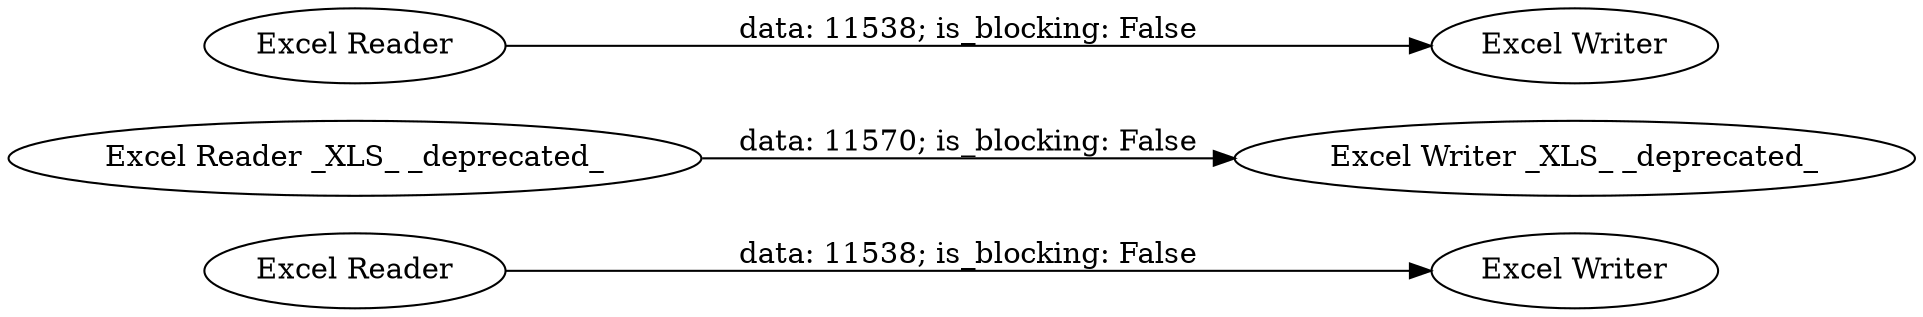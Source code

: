digraph {
	"-4918260088513767671_86" [label="Excel Writer"]
	"-4918260088513767671_76" [label="Excel Reader _XLS_ _deprecated_"]
	"-4918260088513767671_88" [label="Excel Writer"]
	"-4918260088513767671_87" [label="Excel Reader"]
	"-4918260088513767671_77" [label="Excel Reader"]
	"-4918260088513767671_84" [label="Excel Writer _XLS_ _deprecated_"]
	"-4918260088513767671_77" -> "-4918260088513767671_86" [label="data: 11538; is_blocking: False"]
	"-4918260088513767671_76" -> "-4918260088513767671_84" [label="data: 11570; is_blocking: False"]
	"-4918260088513767671_87" -> "-4918260088513767671_88" [label="data: 11538; is_blocking: False"]
	rankdir=LR
}
